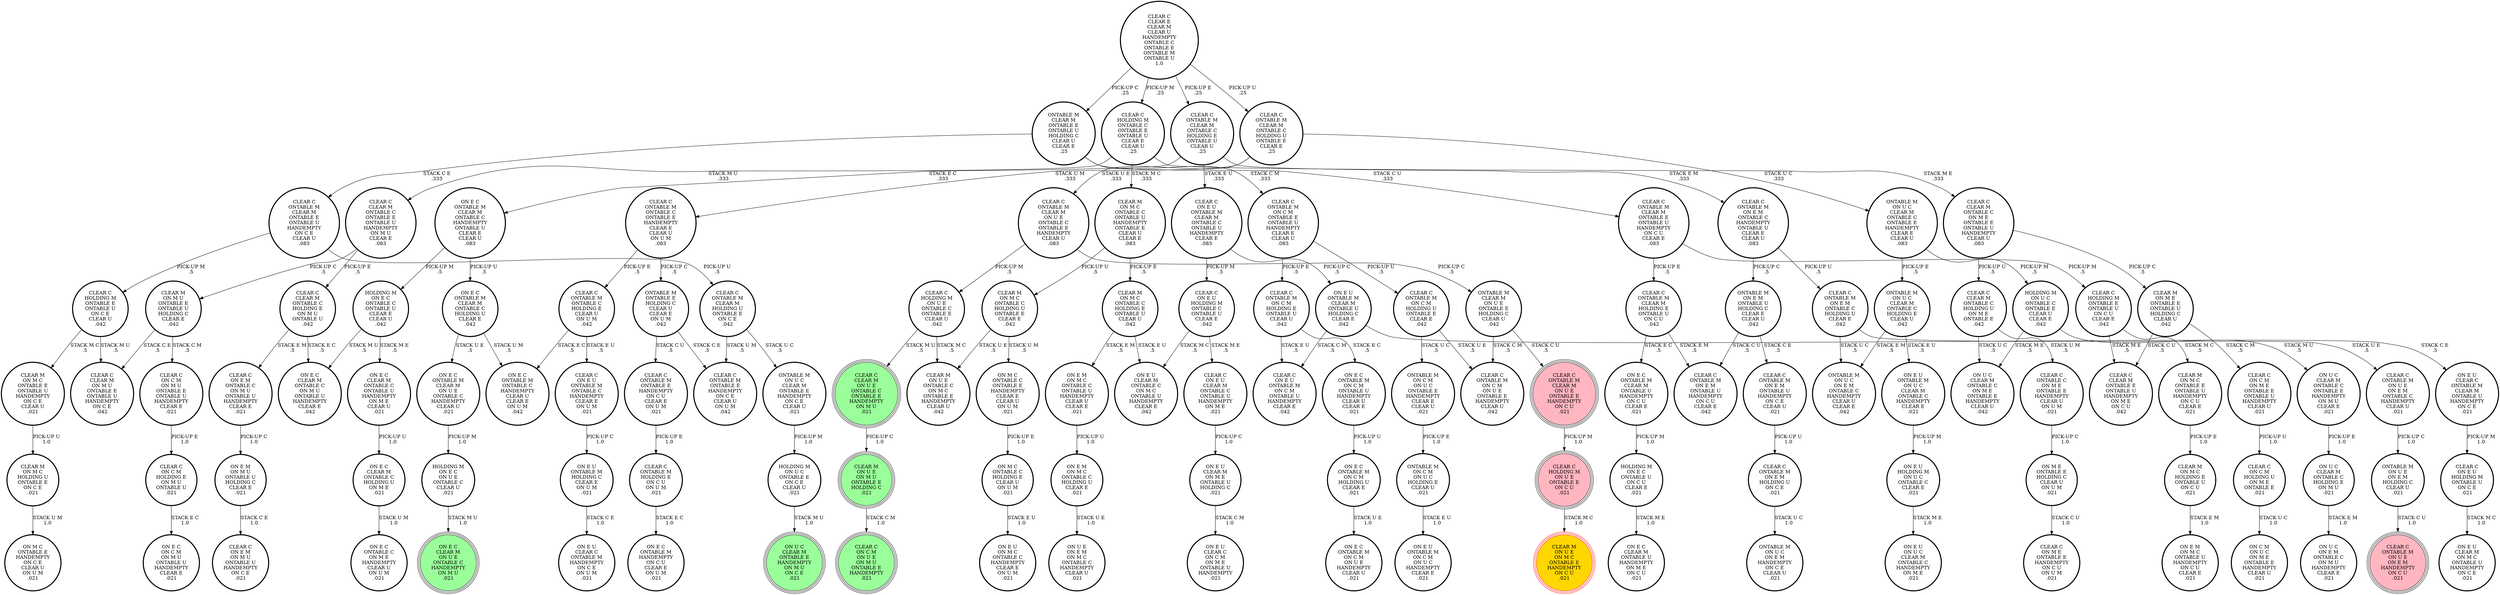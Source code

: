 digraph {
"CLEAR C\nONTABLE M\nCLEAR M\nONTABLE E\nONTABLE U\nHANDEMPTY\nON C E\nCLEAR U\n.083\n" -> "CLEAR C\nHOLDING M\nONTABLE E\nONTABLE U\nON C E\nCLEAR U\n.042\n"[label="PICK-UP M\n.5\n"];
"CLEAR C\nONTABLE M\nCLEAR M\nONTABLE E\nONTABLE U\nHANDEMPTY\nON C E\nCLEAR U\n.083\n" -> "CLEAR C\nONTABLE M\nCLEAR M\nHOLDING U\nONTABLE E\nON C E\n.042\n"[label="PICK-UP U\n.5\n"];
"CLEAR C\nONTABLE M\nON C M\nHOLDING E\nONTABLE U\nCLEAR U\n.042\n" -> "CLEAR C\nON E U\nONTABLE M\nON C M\nONTABLE U\nHANDEMPTY\nCLEAR E\n.042\n"[label="STACK E U\n.5\n"];
"CLEAR C\nONTABLE M\nON C M\nHOLDING E\nONTABLE U\nCLEAR U\n.042\n" -> "ON E C\nONTABLE M\nON C M\nONTABLE U\nHANDEMPTY\nCLEAR U\nCLEAR E\n.021\n"[label="STACK E C\n.5\n"];
"CLEAR C\nONTABLE M\nON E M\nONTABLE C\nHOLDING U\nCLEAR E\n.042\n" -> "ONTABLE M\nON U C\nON E M\nONTABLE C\nHANDEMPTY\nCLEAR U\nCLEAR E\n.042\n"[label="STACK U C\n.5\n"];
"CLEAR C\nONTABLE M\nON E M\nONTABLE C\nHOLDING U\nCLEAR E\n.042\n" -> "CLEAR C\nONTABLE M\nON U E\nON E M\nONTABLE C\nHANDEMPTY\nCLEAR U\n.021\n"[label="STACK U E\n.5\n"];
"CLEAR C\nHOLDING M\nON U E\nONTABLE C\nONTABLE E\nCLEAR U\n.042\n" -> "CLEAR C\nCLEAR M\nON U E\nONTABLE C\nONTABLE E\nHANDEMPTY\nON M U\n.021\n"[label="STACK M U\n.5\n"];
"CLEAR C\nHOLDING M\nON U E\nONTABLE C\nONTABLE E\nCLEAR U\n.042\n" -> "CLEAR M\nON U E\nONTABLE C\nON M C\nONTABLE E\nHANDEMPTY\nCLEAR U\n.042\n"[label="STACK M C\n.5\n"];
"ON M C\nONTABLE C\nONTABLE E\nHANDEMPTY\nCLEAR E\nCLEAR U\nON U M\n.021\n" -> "ON M C\nONTABLE C\nHOLDING E\nCLEAR U\nON U M\n.021\n"[label="PICK-UP E\n1.0\n"];
"CLEAR C\nON C M\nHOLDING E\nON M U\nONTABLE U\n.021\n" -> "ON E C\nON C M\nON M U\nONTABLE U\nHANDEMPTY\nCLEAR E\n.021\n"[label="STACK E C\n1.0\n"];
"CLEAR C\nCLEAR E\nCLEAR M\nCLEAR U\nHANDEMPTY\nONTABLE C\nONTABLE E\nONTABLE M\nONTABLE U\n1.0\n" -> "CLEAR C\nHOLDING M\nONTABLE C\nONTABLE E\nONTABLE U\nCLEAR E\nCLEAR U\n.25\n"[label="PICK-UP M\n.25\n"];
"CLEAR C\nCLEAR E\nCLEAR M\nCLEAR U\nHANDEMPTY\nONTABLE C\nONTABLE E\nONTABLE M\nONTABLE U\n1.0\n" -> "CLEAR C\nONTABLE M\nCLEAR M\nONTABLE C\nHOLDING E\nONTABLE U\nCLEAR U\n.25\n"[label="PICK-UP E\n.25\n"];
"CLEAR C\nCLEAR E\nCLEAR M\nCLEAR U\nHANDEMPTY\nONTABLE C\nONTABLE E\nONTABLE M\nONTABLE U\n1.0\n" -> "CLEAR C\nONTABLE M\nCLEAR M\nONTABLE C\nHOLDING U\nONTABLE E\nCLEAR E\n.25\n"[label="PICK-UP U\n.25\n"];
"CLEAR C\nCLEAR E\nCLEAR M\nCLEAR U\nHANDEMPTY\nONTABLE C\nONTABLE E\nONTABLE M\nONTABLE U\n1.0\n" -> "ONTABLE M\nCLEAR M\nONTABLE E\nONTABLE U\nHOLDING C\nCLEAR U\nCLEAR E\n.25\n"[label="PICK-UP C\n.25\n"];
"CLEAR C\nONTABLE M\nCLEAR M\nHOLDING E\nONTABLE U\nON C U\n.042\n" -> "ON E C\nONTABLE M\nCLEAR M\nONTABLE U\nHANDEMPTY\nON C U\nCLEAR E\n.021\n"[label="STACK E C\n.5\n"];
"CLEAR C\nONTABLE M\nCLEAR M\nHOLDING E\nONTABLE U\nON C U\n.042\n" -> "CLEAR C\nONTABLE M\nON E M\nONTABLE U\nHANDEMPTY\nON C U\nCLEAR E\n.042\n"[label="STACK E M\n.5\n"];
"CLEAR C\nON E M\nONTABLE C\nON M U\nONTABLE U\nHANDEMPTY\nCLEAR E\n.021\n" -> "ON E M\nON M U\nONTABLE U\nHOLDING C\nCLEAR E\n.021\n"[label="PICK-UP C\n1.0\n"];
"ON E U\nCLEAR C\nONTABLE M\nCLEAR M\nONTABLE U\nHANDEMPTY\nON C E\n.021\n" -> "CLEAR C\nON E U\nHOLDING M\nONTABLE U\nON C E\n.021\n"[label="PICK-UP M\n1.0\n"];
"ON U C\nCLEAR M\nONTABLE C\nHOLDING E\nON M U\n.021\n" -> "ON U C\nON E M\nONTABLE C\nON M U\nHANDEMPTY\nCLEAR E\n.021\n"[label="STACK E M\n1.0\n"];
"CLEAR C\nHOLDING M\nONTABLE E\nONTABLE U\nON C U\nCLEAR E\n.042\n" -> "CLEAR M\nON M C\nONTABLE E\nONTABLE U\nHANDEMPTY\nON C U\nCLEAR E\n.021\n"[label="STACK M C\n.5\n"];
"CLEAR C\nHOLDING M\nONTABLE E\nONTABLE U\nON C U\nCLEAR E\n.042\n" -> "CLEAR C\nCLEAR M\nONTABLE E\nONTABLE U\nHANDEMPTY\nON M E\nON C U\n.042\n"[label="STACK M E\n.5\n"];
"ON E C\nONTABLE M\nON C M\nHOLDING U\nCLEAR E\n.021\n" -> "ON E C\nONTABLE M\nON C M\nON U E\nHANDEMPTY\nCLEAR U\n.021\n"[label="STACK U E\n1.0\n"];
"ON E C\nONTABLE M\nON C M\nONTABLE U\nHANDEMPTY\nCLEAR U\nCLEAR E\n.021\n" -> "ON E C\nONTABLE M\nON C M\nHOLDING U\nCLEAR E\n.021\n"[label="PICK-UP U\n1.0\n"];
"ONTABLE M\nON U C\nCLEAR M\nONTABLE C\nHOLDING E\nCLEAR U\n.042\n" -> "ONTABLE M\nON U C\nON E M\nONTABLE C\nHANDEMPTY\nCLEAR U\nCLEAR E\n.042\n"[label="STACK E M\n.5\n"];
"ONTABLE M\nON U C\nCLEAR M\nONTABLE C\nHOLDING E\nCLEAR U\n.042\n" -> "ON E U\nONTABLE M\nON U C\nCLEAR M\nONTABLE C\nHANDEMPTY\nCLEAR E\n.021\n"[label="STACK E U\n.5\n"];
"CLEAR M\nON M E\nONTABLE E\nONTABLE U\nHOLDING C\nCLEAR U\n.042\n" -> "CLEAR C\nCLEAR M\nONTABLE E\nONTABLE U\nHANDEMPTY\nON M E\nON C U\n.042\n"[label="STACK C U\n.5\n"];
"CLEAR M\nON M E\nONTABLE E\nONTABLE U\nHOLDING C\nCLEAR U\n.042\n" -> "CLEAR C\nON C M\nON M E\nONTABLE E\nONTABLE U\nHANDEMPTY\nCLEAR U\n.021\n"[label="STACK C M\n.5\n"];
"CLEAR C\nON C M\nHOLDING U\nON M E\nONTABLE E\n.021\n" -> "ON C M\nON U C\nON M E\nONTABLE E\nHANDEMPTY\nCLEAR U\n.021\n"[label="STACK U C\n1.0\n"];
"HOLDING M\nON E C\nONTABLE C\nONTABLE U\nCLEAR E\nCLEAR U\n.042\n" -> "ON E C\nCLEAR M\nONTABLE C\nON M U\nONTABLE U\nHANDEMPTY\nCLEAR E\n.042\n"[label="STACK M U\n.5\n"];
"HOLDING M\nON E C\nONTABLE C\nONTABLE U\nCLEAR E\nCLEAR U\n.042\n" -> "ON E C\nCLEAR M\nONTABLE C\nONTABLE U\nHANDEMPTY\nON M E\nCLEAR U\n.021\n"[label="STACK M E\n.5\n"];
"CLEAR C\nONTABLE M\nON C M\nHOLDING U\nONTABLE E\nCLEAR E\n.042\n" -> "ONTABLE M\nON C M\nON U C\nONTABLE E\nHANDEMPTY\nCLEAR E\nCLEAR U\n.021\n"[label="STACK U C\n.5\n"];
"CLEAR C\nONTABLE M\nON C M\nHOLDING U\nONTABLE E\nCLEAR E\n.042\n" -> "CLEAR C\nONTABLE M\nON C M\nON U E\nONTABLE E\nHANDEMPTY\nCLEAR U\n.042\n"[label="STACK U E\n.5\n"];
"ON E M\nON M U\nONTABLE U\nHOLDING C\nCLEAR E\n.021\n" -> "CLEAR C\nON E M\nON M U\nONTABLE U\nHANDEMPTY\nON C E\n.021\n"[label="STACK C E\n1.0\n"];
"CLEAR M\nON M C\nONTABLE C\nONTABLE U\nHANDEMPTY\nONTABLE E\nCLEAR U\nCLEAR E\n.083\n" -> "CLEAR M\nON M C\nONTABLE C\nHOLDING E\nONTABLE U\nCLEAR U\n.042\n"[label="PICK-UP E\n.5\n"];
"CLEAR M\nON M C\nONTABLE C\nONTABLE U\nHANDEMPTY\nONTABLE E\nCLEAR U\nCLEAR E\n.083\n" -> "CLEAR M\nON M C\nONTABLE C\nHOLDING U\nONTABLE E\nCLEAR E\n.042\n"[label="PICK-UP U\n.5\n"];
"CLEAR M\nON M C\nONTABLE C\nHOLDING E\nONTABLE U\nCLEAR U\n.042\n" -> "ON E M\nON M C\nONTABLE C\nONTABLE U\nHANDEMPTY\nCLEAR U\nCLEAR E\n.021\n"[label="STACK E M\n.5\n"];
"CLEAR M\nON M C\nONTABLE C\nHOLDING E\nONTABLE U\nCLEAR U\n.042\n" -> "ON E U\nCLEAR M\nONTABLE C\nON M C\nONTABLE U\nHANDEMPTY\nCLEAR E\n.042\n"[label="STACK E U\n.5\n"];
"ONTABLE M\nON U E\nON E M\nHOLDING C\nCLEAR U\n.021\n" -> "CLEAR C\nONTABLE M\nON U E\nON E M\nHANDEMPTY\nON C U\n.021\n"[label="STACK C U\n1.0\n"];
"ON E C\nCLEAR M\nONTABLE C\nHOLDING U\nON M E\n.021\n" -> "ON E C\nONTABLE C\nON M E\nHANDEMPTY\nCLEAR U\nON U M\n.021\n"[label="STACK U M\n1.0\n"];
"ON E C\nCLEAR M\nONTABLE C\nONTABLE U\nHANDEMPTY\nON M E\nCLEAR U\n.021\n" -> "ON E C\nCLEAR M\nONTABLE C\nHOLDING U\nON M E\n.021\n"[label="PICK-UP U\n1.0\n"];
"ON E U\nHOLDING M\nON U C\nONTABLE C\nCLEAR E\n.021\n" -> "ON E U\nON U C\nCLEAR M\nONTABLE C\nHANDEMPTY\nON M E\n.021\n"[label="STACK M E\n1.0\n"];
"CLEAR C\nHOLDING M\nONTABLE E\nONTABLE U\nON C E\nCLEAR U\n.042\n" -> "CLEAR M\nON M C\nONTABLE E\nONTABLE U\nHANDEMPTY\nON C E\nCLEAR U\n.021\n"[label="STACK M C\n.5\n"];
"CLEAR C\nHOLDING M\nONTABLE E\nONTABLE U\nON C E\nCLEAR U\n.042\n" -> "CLEAR C\nCLEAR M\nON M U\nONTABLE E\nONTABLE U\nHANDEMPTY\nON C E\n.042\n"[label="STACK M U\n.5\n"];
"HOLDING M\nON U C\nONTABLE E\nON C E\nCLEAR U\n.021\n" -> "ON U C\nCLEAR M\nONTABLE E\nHANDEMPTY\nON M U\nON C E\n.021\n"[label="STACK M U\n1.0\n"];
"CLEAR M\nON M C\nHOLDING E\nONTABLE U\nON C U\n.021\n" -> "ON E M\nON M C\nONTABLE U\nHANDEMPTY\nON C U\nCLEAR E\n.021\n"[label="STACK E M\n1.0\n"];
"CLEAR C\nONTABLE M\nON C M\nONTABLE E\nONTABLE U\nHANDEMPTY\nCLEAR E\nCLEAR U\n.083\n" -> "CLEAR C\nONTABLE M\nON C M\nHOLDING E\nONTABLE U\nCLEAR U\n.042\n"[label="PICK-UP E\n.5\n"];
"CLEAR C\nONTABLE M\nON C M\nONTABLE E\nONTABLE U\nHANDEMPTY\nCLEAR E\nCLEAR U\n.083\n" -> "CLEAR C\nONTABLE M\nON C M\nHOLDING U\nONTABLE E\nCLEAR E\n.042\n"[label="PICK-UP U\n.5\n"];
"ONTABLE M\nCLEAR M\nON U E\nONTABLE E\nHOLDING C\nCLEAR U\n.042\n" -> "CLEAR C\nONTABLE M\nON C M\nON U E\nONTABLE E\nHANDEMPTY\nCLEAR U\n.042\n"[label="STACK C M\n.5\n"];
"ONTABLE M\nCLEAR M\nON U E\nONTABLE E\nHOLDING C\nCLEAR U\n.042\n" -> "CLEAR C\nONTABLE M\nCLEAR M\nON U E\nONTABLE E\nHANDEMPTY\nON C U\n.021\n"[label="STACK C U\n.5\n"];
"CLEAR C\nONTABLE M\nCLEAR M\nON U E\nONTABLE C\nONTABLE E\nHANDEMPTY\nCLEAR U\n.083\n" -> "ONTABLE M\nCLEAR M\nON U E\nONTABLE E\nHOLDING C\nCLEAR U\n.042\n"[label="PICK-UP C\n.5\n"];
"CLEAR C\nONTABLE M\nCLEAR M\nON U E\nONTABLE C\nONTABLE E\nHANDEMPTY\nCLEAR U\n.083\n" -> "CLEAR C\nHOLDING M\nON U E\nONTABLE C\nONTABLE E\nCLEAR U\n.042\n"[label="PICK-UP M\n.5\n"];
"CLEAR C\nON E U\nHOLDING M\nONTABLE C\nONTABLE U\nCLEAR E\n.042\n" -> "ON E U\nCLEAR M\nONTABLE C\nON M C\nONTABLE U\nHANDEMPTY\nCLEAR E\n.042\n"[label="STACK M C\n.5\n"];
"CLEAR C\nON E U\nHOLDING M\nONTABLE C\nONTABLE U\nCLEAR E\n.042\n" -> "CLEAR C\nON E U\nCLEAR M\nONTABLE C\nONTABLE U\nHANDEMPTY\nON M E\n.021\n"[label="STACK M E\n.5\n"];
"CLEAR C\nONTABLE M\nON U E\nON E M\nONTABLE C\nHANDEMPTY\nCLEAR U\n.021\n" -> "ONTABLE M\nON U E\nON E M\nHOLDING C\nCLEAR U\n.021\n"[label="PICK-UP C\n1.0\n"];
"CLEAR C\nCLEAR M\nON U E\nONTABLE C\nONTABLE E\nHANDEMPTY\nON M U\n.021\n" -> "CLEAR M\nON U E\nON M U\nONTABLE E\nHOLDING C\n.021\n"[label="PICK-UP C\n1.0\n"];
"CLEAR M\nON M C\nONTABLE C\nHOLDING U\nONTABLE E\nCLEAR E\n.042\n" -> "ON M C\nONTABLE C\nONTABLE E\nHANDEMPTY\nCLEAR E\nCLEAR U\nON U M\n.021\n"[label="STACK U M\n.5\n"];
"CLEAR M\nON M C\nONTABLE C\nHOLDING U\nONTABLE E\nCLEAR E\n.042\n" -> "CLEAR M\nON U E\nONTABLE C\nON M C\nONTABLE E\nHANDEMPTY\nCLEAR U\n.042\n"[label="STACK U E\n.5\n"];
"CLEAR C\nONTABLE M\nONTABLE E\nHANDEMPTY\nON C U\nCLEAR E\nON U M\n.021\n" -> "CLEAR C\nONTABLE M\nHOLDING E\nON C U\nON U M\n.021\n"[label="PICK-UP E\n1.0\n"];
"CLEAR C\nCLEAR M\nONTABLE C\nHOLDING E\nON M U\nONTABLE U\n.042\n" -> "ON E C\nCLEAR M\nONTABLE C\nON M U\nONTABLE U\nHANDEMPTY\nCLEAR E\n.042\n"[label="STACK E C\n.5\n"];
"CLEAR C\nCLEAR M\nONTABLE C\nHOLDING E\nON M U\nONTABLE U\n.042\n" -> "CLEAR C\nON E M\nONTABLE C\nON M U\nONTABLE U\nHANDEMPTY\nCLEAR E\n.021\n"[label="STACK E M\n.5\n"];
"CLEAR C\nHOLDING M\nONTABLE C\nONTABLE E\nONTABLE U\nCLEAR E\nCLEAR U\n.25\n" -> "CLEAR M\nON M C\nONTABLE C\nONTABLE U\nHANDEMPTY\nONTABLE E\nCLEAR U\nCLEAR E\n.083\n"[label="STACK M C\n.333\n"];
"CLEAR C\nHOLDING M\nONTABLE C\nONTABLE E\nONTABLE U\nCLEAR E\nCLEAR U\n.25\n" -> "CLEAR C\nCLEAR M\nONTABLE C\nON M E\nONTABLE E\nONTABLE U\nHANDEMPTY\nCLEAR U\n.083\n"[label="STACK M E\n.333\n"];
"CLEAR C\nHOLDING M\nONTABLE C\nONTABLE E\nONTABLE U\nCLEAR E\nCLEAR U\n.25\n" -> "CLEAR C\nCLEAR M\nONTABLE C\nONTABLE E\nONTABLE U\nHANDEMPTY\nON M U\nCLEAR E\n.083\n"[label="STACK M U\n.333\n"];
"CLEAR C\nON C M\nON M U\nONTABLE E\nONTABLE U\nHANDEMPTY\nCLEAR E\n.021\n" -> "CLEAR C\nON C M\nHOLDING E\nON M U\nONTABLE U\n.021\n"[label="PICK-UP E\n1.0\n"];
"CLEAR C\nCLEAR M\nONTABLE C\nHOLDING U\nON M E\nONTABLE E\n.042\n" -> "CLEAR C\nONTABLE C\nON M E\nONTABLE E\nHANDEMPTY\nCLEAR U\nON U M\n.021\n"[label="STACK U M\n.5\n"];
"CLEAR C\nCLEAR M\nONTABLE C\nHOLDING U\nON M E\nONTABLE E\n.042\n" -> "ON U C\nCLEAR M\nONTABLE C\nON M E\nONTABLE E\nHANDEMPTY\nCLEAR U\n.042\n"[label="STACK U C\n.5\n"];
"ONTABLE M\nCLEAR M\nONTABLE E\nONTABLE U\nHOLDING C\nCLEAR U\nCLEAR E\n.25\n" -> "CLEAR C\nONTABLE M\nON C M\nONTABLE E\nONTABLE U\nHANDEMPTY\nCLEAR E\nCLEAR U\n.083\n"[label="STACK C M\n.333\n"];
"ONTABLE M\nCLEAR M\nONTABLE E\nONTABLE U\nHOLDING C\nCLEAR U\nCLEAR E\n.25\n" -> "CLEAR C\nONTABLE M\nCLEAR M\nONTABLE E\nONTABLE U\nHANDEMPTY\nON C E\nCLEAR U\n.083\n"[label="STACK C E\n.333\n"];
"ONTABLE M\nCLEAR M\nONTABLE E\nONTABLE U\nHOLDING C\nCLEAR U\nCLEAR E\n.25\n" -> "CLEAR C\nONTABLE M\nCLEAR M\nONTABLE E\nONTABLE U\nHANDEMPTY\nON C U\nCLEAR E\n.083\n"[label="STACK C U\n.333\n"];
"HOLDING M\nON U C\nONTABLE C\nONTABLE E\nCLEAR U\nCLEAR E\n.042\n" -> "ON U C\nCLEAR M\nONTABLE C\nON M E\nONTABLE E\nHANDEMPTY\nCLEAR U\n.042\n"[label="STACK M E\n.5\n"];
"HOLDING M\nON U C\nONTABLE C\nONTABLE E\nCLEAR U\nCLEAR E\n.042\n" -> "ON U C\nCLEAR M\nONTABLE C\nONTABLE E\nHANDEMPTY\nON M U\nCLEAR E\n.021\n"[label="STACK M U\n.5\n"];
"CLEAR C\nONTABLE M\nONTABLE C\nONTABLE E\nHANDEMPTY\nCLEAR E\nCLEAR U\nON U M\n.083\n" -> "ONTABLE M\nONTABLE E\nHOLDING C\nCLEAR U\nCLEAR E\nON U M\n.042\n"[label="PICK-UP C\n.5\n"];
"CLEAR C\nONTABLE M\nONTABLE C\nONTABLE E\nHANDEMPTY\nCLEAR E\nCLEAR U\nON U M\n.083\n" -> "CLEAR C\nONTABLE M\nONTABLE C\nHOLDING E\nCLEAR U\nON U M\n.042\n"[label="PICK-UP E\n.5\n"];
"ONTABLE M\nONTABLE E\nHOLDING C\nCLEAR U\nCLEAR E\nON U M\n.042\n" -> "CLEAR C\nONTABLE M\nONTABLE E\nHANDEMPTY\nON C E\nCLEAR U\nON U M\n.042\n"[label="STACK C E\n.5\n"];
"ONTABLE M\nONTABLE E\nHOLDING C\nCLEAR U\nCLEAR E\nON U M\n.042\n" -> "CLEAR C\nONTABLE M\nONTABLE E\nHANDEMPTY\nON C U\nCLEAR E\nON U M\n.021\n"[label="STACK C U\n.5\n"];
"CLEAR M\nON M C\nHOLDING U\nONTABLE E\nON C E\n.021\n" -> "ON M C\nONTABLE E\nHANDEMPTY\nON C E\nCLEAR U\nON U M\n.021\n"[label="STACK U M\n1.0\n"];
"CLEAR C\nON C M\nON M E\nONTABLE E\nONTABLE U\nHANDEMPTY\nCLEAR U\n.021\n" -> "CLEAR C\nON C M\nHOLDING U\nON M E\nONTABLE E\n.021\n"[label="PICK-UP U\n1.0\n"];
"ON E C\nONTABLE M\nCLEAR M\nON U E\nONTABLE C\nHANDEMPTY\nCLEAR U\n.021\n" -> "HOLDING M\nON E C\nON U E\nONTABLE C\nCLEAR U\n.021\n"[label="PICK-UP M\n1.0\n"];
"ONTABLE M\nON U C\nCLEAR M\nONTABLE C\nONTABLE E\nHANDEMPTY\nCLEAR E\nCLEAR U\n.083\n" -> "ONTABLE M\nON U C\nCLEAR M\nONTABLE C\nHOLDING E\nCLEAR U\n.042\n"[label="PICK-UP E\n.5\n"];
"ONTABLE M\nON U C\nCLEAR M\nONTABLE C\nONTABLE E\nHANDEMPTY\nCLEAR E\nCLEAR U\n.083\n" -> "HOLDING M\nON U C\nONTABLE C\nONTABLE E\nCLEAR U\nCLEAR E\n.042\n"[label="PICK-UP M\n.5\n"];
"CLEAR C\nONTABLE M\nON E M\nONTABLE C\nHANDEMPTY\nONTABLE U\nCLEAR E\nCLEAR U\n.083\n" -> "ONTABLE M\nON E M\nONTABLE U\nHOLDING C\nCLEAR E\nCLEAR U\n.042\n"[label="PICK-UP C\n.5\n"];
"CLEAR C\nONTABLE M\nON E M\nONTABLE C\nHANDEMPTY\nONTABLE U\nCLEAR E\nCLEAR U\n.083\n" -> "CLEAR C\nONTABLE M\nON E M\nONTABLE C\nHOLDING U\nCLEAR E\n.042\n"[label="PICK-UP U\n.5\n"];
"CLEAR M\nON M C\nONTABLE E\nONTABLE U\nHANDEMPTY\nON C E\nCLEAR U\n.021\n" -> "CLEAR M\nON M C\nHOLDING U\nONTABLE E\nON C E\n.021\n"[label="PICK-UP U\n1.0\n"];
"ON E U\nONTABLE M\nON U C\nCLEAR M\nONTABLE C\nHANDEMPTY\nCLEAR E\n.021\n" -> "ON E U\nHOLDING M\nON U C\nONTABLE C\nCLEAR E\n.021\n"[label="PICK-UP M\n1.0\n"];
"CLEAR C\nCLEAR M\nONTABLE C\nONTABLE E\nONTABLE U\nHANDEMPTY\nON M U\nCLEAR E\n.083\n" -> "CLEAR C\nCLEAR M\nONTABLE C\nHOLDING E\nON M U\nONTABLE U\n.042\n"[label="PICK-UP E\n.5\n"];
"CLEAR C\nCLEAR M\nONTABLE C\nONTABLE E\nONTABLE U\nHANDEMPTY\nON M U\nCLEAR E\n.083\n" -> "CLEAR M\nON M U\nONTABLE E\nONTABLE U\nHOLDING C\nCLEAR E\n.042\n"[label="PICK-UP C\n.5\n"];
"ON E C\nONTABLE M\nCLEAR M\nONTABLE C\nHANDEMPTY\nONTABLE U\nCLEAR E\nCLEAR U\n.083\n" -> "ON E C\nONTABLE M\nCLEAR M\nONTABLE C\nHOLDING U\nCLEAR E\n.042\n"[label="PICK-UP U\n.5\n"];
"ON E C\nONTABLE M\nCLEAR M\nONTABLE C\nHANDEMPTY\nONTABLE U\nCLEAR E\nCLEAR U\n.083\n" -> "HOLDING M\nON E C\nONTABLE C\nONTABLE U\nCLEAR E\nCLEAR U\n.042\n"[label="PICK-UP M\n.5\n"];
"CLEAR C\nONTABLE M\nCLEAR M\nON U E\nONTABLE E\nHANDEMPTY\nON C U\n.021\n" -> "CLEAR C\nHOLDING M\nON U E\nONTABLE E\nON C U\n.021\n"[label="PICK-UP M\n1.0\n"];
"CLEAR C\nON E U\nHOLDING M\nONTABLE U\nON C E\n.021\n" -> "ON E U\nCLEAR M\nON M C\nONTABLE U\nHANDEMPTY\nON C E\n.021\n"[label="STACK M C\n1.0\n"];
"CLEAR C\nCLEAR M\nONTABLE C\nON M E\nONTABLE E\nONTABLE U\nHANDEMPTY\nCLEAR U\n.083\n" -> "CLEAR C\nCLEAR M\nONTABLE C\nHOLDING U\nON M E\nONTABLE E\n.042\n"[label="PICK-UP U\n.5\n"];
"CLEAR C\nCLEAR M\nONTABLE C\nON M E\nONTABLE E\nONTABLE U\nHANDEMPTY\nCLEAR U\n.083\n" -> "CLEAR M\nON M E\nONTABLE E\nONTABLE U\nHOLDING C\nCLEAR U\n.042\n"[label="PICK-UP C\n.5\n"];
"ON M C\nONTABLE C\nHOLDING E\nCLEAR U\nON U M\n.021\n" -> "ON E U\nON M C\nONTABLE C\nHANDEMPTY\nCLEAR E\nON U M\n.021\n"[label="STACK E U\n1.0\n"];
"CLEAR C\nHOLDING M\nON U E\nONTABLE E\nON C U\n.021\n" -> "CLEAR M\nON U E\nON M C\nONTABLE E\nHANDEMPTY\nON C U\n.021\n"[label="STACK M C\n1.0\n"];
"CLEAR C\nON E U\nONTABLE M\nCLEAR M\nONTABLE C\nONTABLE U\nHANDEMPTY\nCLEAR E\n.083\n" -> "ON E U\nONTABLE M\nCLEAR M\nONTABLE U\nHOLDING C\nCLEAR E\n.042\n"[label="PICK-UP C\n.5\n"];
"CLEAR C\nON E U\nONTABLE M\nCLEAR M\nONTABLE C\nONTABLE U\nHANDEMPTY\nCLEAR E\n.083\n" -> "CLEAR C\nON E U\nHOLDING M\nONTABLE C\nONTABLE U\nCLEAR E\n.042\n"[label="PICK-UP M\n.5\n"];
"ON E M\nON M C\nONTABLE C\nONTABLE U\nHANDEMPTY\nCLEAR U\nCLEAR E\n.021\n" -> "ON E M\nON M C\nONTABLE C\nHOLDING U\nCLEAR E\n.021\n"[label="PICK-UP U\n1.0\n"];
"CLEAR C\nONTABLE M\nON E M\nHOLDING U\nON C E\n.021\n" -> "ONTABLE M\nON U C\nON E M\nHANDEMPTY\nON C E\nCLEAR U\n.021\n"[label="STACK U C\n1.0\n"];
"CLEAR M\nON M C\nONTABLE E\nONTABLE U\nHANDEMPTY\nON C U\nCLEAR E\n.021\n" -> "CLEAR M\nON M C\nHOLDING E\nONTABLE U\nON C U\n.021\n"[label="PICK-UP E\n1.0\n"];
"ONTABLE M\nON E M\nONTABLE U\nHOLDING C\nCLEAR E\nCLEAR U\n.042\n" -> "CLEAR C\nONTABLE M\nON E M\nONTABLE U\nHANDEMPTY\nON C E\nCLEAR U\n.021\n"[label="STACK C E\n.5\n"];
"ONTABLE M\nON E M\nONTABLE U\nHOLDING C\nCLEAR E\nCLEAR U\n.042\n" -> "CLEAR C\nONTABLE M\nON E M\nONTABLE U\nHANDEMPTY\nON C U\nCLEAR E\n.042\n"[label="STACK C U\n.5\n"];
"CLEAR M\nON U E\nON M U\nONTABLE E\nHOLDING C\n.021\n" -> "CLEAR C\nON C M\nON U E\nON M U\nONTABLE E\nHANDEMPTY\n.021\n"[label="STACK C M\n1.0\n"];
"ON M E\nONTABLE E\nHOLDING C\nCLEAR U\nON U M\n.021\n" -> "CLEAR C\nON M E\nONTABLE E\nHANDEMPTY\nON C U\nON U M\n.021\n"[label="STACK C U\n1.0\n"];
"CLEAR C\nONTABLE C\nON M E\nONTABLE E\nHANDEMPTY\nCLEAR U\nON U M\n.021\n" -> "ON M E\nONTABLE E\nHOLDING C\nCLEAR U\nON U M\n.021\n"[label="PICK-UP C\n1.0\n"];
"CLEAR C\nONTABLE M\nHOLDING E\nON C U\nON U M\n.021\n" -> "ON E C\nONTABLE M\nHANDEMPTY\nON C U\nCLEAR E\nON U M\n.021\n"[label="STACK E C\n1.0\n"];
"CLEAR C\nONTABLE M\nCLEAR M\nONTABLE C\nHOLDING E\nONTABLE U\nCLEAR U\n.25\n" -> "CLEAR C\nON E U\nONTABLE M\nCLEAR M\nONTABLE C\nONTABLE U\nHANDEMPTY\nCLEAR E\n.083\n"[label="STACK E U\n.333\n"];
"CLEAR C\nONTABLE M\nCLEAR M\nONTABLE C\nHOLDING E\nONTABLE U\nCLEAR U\n.25\n" -> "ON E C\nONTABLE M\nCLEAR M\nONTABLE C\nHANDEMPTY\nONTABLE U\nCLEAR E\nCLEAR U\n.083\n"[label="STACK E C\n.333\n"];
"CLEAR C\nONTABLE M\nCLEAR M\nONTABLE C\nHOLDING E\nONTABLE U\nCLEAR U\n.25\n" -> "CLEAR C\nONTABLE M\nON E M\nONTABLE C\nHANDEMPTY\nONTABLE U\nCLEAR E\nCLEAR U\n.083\n"[label="STACK E M\n.333\n"];
"ON E U\nCLEAR M\nON M E\nONTABLE U\nHOLDING C\n.021\n" -> "ON E U\nCLEAR C\nON C M\nON M E\nONTABLE U\nHANDEMPTY\n.021\n"[label="STACK C M\n1.0\n"];
"CLEAR C\nON E U\nCLEAR M\nONTABLE C\nONTABLE U\nHANDEMPTY\nON M E\n.021\n" -> "ON E U\nCLEAR M\nON M E\nONTABLE U\nHOLDING C\n.021\n"[label="PICK-UP C\n1.0\n"];
"ON E U\nONTABLE M\nHOLDING C\nCLEAR E\nON U M\n.021\n" -> "ON E U\nCLEAR C\nONTABLE M\nHANDEMPTY\nON C E\nON U M\n.021\n"[label="STACK C E\n1.0\n"];
"ON E C\nONTABLE M\nCLEAR M\nONTABLE C\nHOLDING U\nCLEAR E\n.042\n" -> "ON E C\nONTABLE M\nONTABLE C\nHANDEMPTY\nCLEAR U\nCLEAR E\nON U M\n.042\n"[label="STACK U M\n.5\n"];
"ON E C\nONTABLE M\nCLEAR M\nONTABLE C\nHOLDING U\nCLEAR E\n.042\n" -> "ON E C\nONTABLE M\nCLEAR M\nON U E\nONTABLE C\nHANDEMPTY\nCLEAR U\n.021\n"[label="STACK U E\n.5\n"];
"HOLDING M\nON E C\nON U E\nONTABLE C\nCLEAR U\n.021\n" -> "ON E C\nCLEAR M\nON U E\nONTABLE C\nHANDEMPTY\nON M U\n.021\n"[label="STACK M U\n1.0\n"];
"ON U C\nCLEAR M\nONTABLE C\nONTABLE E\nHANDEMPTY\nON M U\nCLEAR E\n.021\n" -> "ON U C\nCLEAR M\nONTABLE C\nHOLDING E\nON M U\n.021\n"[label="PICK-UP E\n1.0\n"];
"CLEAR C\nONTABLE M\nCLEAR M\nONTABLE E\nONTABLE U\nHANDEMPTY\nON C U\nCLEAR E\n.083\n" -> "CLEAR C\nHOLDING M\nONTABLE E\nONTABLE U\nON C U\nCLEAR E\n.042\n"[label="PICK-UP M\n.5\n"];
"CLEAR C\nONTABLE M\nCLEAR M\nONTABLE E\nONTABLE U\nHANDEMPTY\nON C U\nCLEAR E\n.083\n" -> "CLEAR C\nONTABLE M\nCLEAR M\nHOLDING E\nONTABLE U\nON C U\n.042\n"[label="PICK-UP E\n.5\n"];
"ONTABLE M\nON U C\nCLEAR M\nONTABLE E\nHANDEMPTY\nON C E\nCLEAR U\n.021\n" -> "HOLDING M\nON U C\nONTABLE E\nON C E\nCLEAR U\n.021\n"[label="PICK-UP M\n1.0\n"];
"CLEAR C\nONTABLE M\nONTABLE C\nHOLDING E\nCLEAR U\nON U M\n.042\n" -> "CLEAR C\nON E U\nONTABLE M\nONTABLE C\nHANDEMPTY\nCLEAR E\nON U M\n.021\n"[label="STACK E U\n.5\n"];
"CLEAR C\nONTABLE M\nONTABLE C\nHOLDING E\nCLEAR U\nON U M\n.042\n" -> "ON E C\nONTABLE M\nONTABLE C\nHANDEMPTY\nCLEAR U\nCLEAR E\nON U M\n.042\n"[label="STACK E C\n.5\n"];
"ONTABLE M\nON C M\nON U C\nHOLDING E\nCLEAR U\n.021\n" -> "ON E U\nONTABLE M\nON C M\nON U C\nHANDEMPTY\nCLEAR E\n.021\n"[label="STACK E U\n1.0\n"];
"HOLDING M\nON E C\nONTABLE U\nON C U\nCLEAR E\n.021\n" -> "ON E C\nCLEAR M\nONTABLE U\nHANDEMPTY\nON M E\nON C U\n.021\n"[label="STACK M E\n1.0\n"];
"CLEAR C\nONTABLE M\nCLEAR M\nONTABLE C\nHOLDING U\nONTABLE E\nCLEAR E\n.25\n" -> "CLEAR C\nONTABLE M\nCLEAR M\nON U E\nONTABLE C\nONTABLE E\nHANDEMPTY\nCLEAR U\n.083\n"[label="STACK U E\n.333\n"];
"CLEAR C\nONTABLE M\nCLEAR M\nONTABLE C\nHOLDING U\nONTABLE E\nCLEAR E\n.25\n" -> "CLEAR C\nONTABLE M\nONTABLE C\nONTABLE E\nHANDEMPTY\nCLEAR E\nCLEAR U\nON U M\n.083\n"[label="STACK U M\n.333\n"];
"CLEAR C\nONTABLE M\nCLEAR M\nONTABLE C\nHOLDING U\nONTABLE E\nCLEAR E\n.25\n" -> "ONTABLE M\nON U C\nCLEAR M\nONTABLE C\nONTABLE E\nHANDEMPTY\nCLEAR E\nCLEAR U\n.083\n"[label="STACK U C\n.333\n"];
"CLEAR C\nONTABLE M\nCLEAR M\nHOLDING U\nONTABLE E\nON C E\n.042\n" -> "ONTABLE M\nON U C\nCLEAR M\nONTABLE E\nHANDEMPTY\nON C E\nCLEAR U\n.021\n"[label="STACK U C\n.5\n"];
"CLEAR C\nONTABLE M\nCLEAR M\nHOLDING U\nONTABLE E\nON C E\n.042\n" -> "CLEAR C\nONTABLE M\nONTABLE E\nHANDEMPTY\nON C E\nCLEAR U\nON U M\n.042\n"[label="STACK U M\n.5\n"];
"ONTABLE M\nON C M\nON U C\nONTABLE E\nHANDEMPTY\nCLEAR E\nCLEAR U\n.021\n" -> "ONTABLE M\nON C M\nON U C\nHOLDING E\nCLEAR U\n.021\n"[label="PICK-UP E\n1.0\n"];
"ON E C\nONTABLE M\nCLEAR M\nONTABLE U\nHANDEMPTY\nON C U\nCLEAR E\n.021\n" -> "HOLDING M\nON E C\nONTABLE U\nON C U\nCLEAR E\n.021\n"[label="PICK-UP M\n1.0\n"];
"ON E U\nONTABLE M\nCLEAR M\nONTABLE U\nHOLDING C\nCLEAR E\n.042\n" -> "CLEAR C\nON E U\nONTABLE M\nON C M\nONTABLE U\nHANDEMPTY\nCLEAR E\n.042\n"[label="STACK C M\n.5\n"];
"ON E U\nONTABLE M\nCLEAR M\nONTABLE U\nHOLDING C\nCLEAR E\n.042\n" -> "ON E U\nCLEAR C\nONTABLE M\nCLEAR M\nONTABLE U\nHANDEMPTY\nON C E\n.021\n"[label="STACK C E\n.5\n"];
"CLEAR C\nONTABLE M\nON E M\nONTABLE U\nHANDEMPTY\nON C E\nCLEAR U\n.021\n" -> "CLEAR C\nONTABLE M\nON E M\nHOLDING U\nON C E\n.021\n"[label="PICK-UP U\n1.0\n"];
"CLEAR M\nON M U\nONTABLE E\nONTABLE U\nHOLDING C\nCLEAR E\n.042\n" -> "CLEAR C\nCLEAR M\nON M U\nONTABLE E\nONTABLE U\nHANDEMPTY\nON C E\n.042\n"[label="STACK C E\n.5\n"];
"CLEAR M\nON M U\nONTABLE E\nONTABLE U\nHOLDING C\nCLEAR E\n.042\n" -> "CLEAR C\nON C M\nON M U\nONTABLE E\nONTABLE U\nHANDEMPTY\nCLEAR E\n.021\n"[label="STACK C M\n.5\n"];
"CLEAR C\nON E U\nONTABLE M\nONTABLE C\nHANDEMPTY\nCLEAR E\nON U M\n.021\n" -> "ON E U\nONTABLE M\nHOLDING C\nCLEAR E\nON U M\n.021\n"[label="PICK-UP C\n1.0\n"];
"ON E M\nON M C\nONTABLE C\nHOLDING U\nCLEAR E\n.021\n" -> "ON U E\nON E M\nON M C\nONTABLE C\nHANDEMPTY\nCLEAR U\n.021\n"[label="STACK U E\n1.0\n"];
"CLEAR C\nON E M\nON M U\nONTABLE U\nHANDEMPTY\nON C E\n.021\n" [shape=circle, penwidth=3];
"CLEAR C\nONTABLE M\nONTABLE E\nHANDEMPTY\nON C E\nCLEAR U\nON U M\n.042\n" [shape=circle, penwidth=3];
"CLEAR C\nON E U\nONTABLE M\nON C M\nONTABLE U\nHANDEMPTY\nCLEAR E\n.042\n" [shape=circle, penwidth=3];
"CLEAR C\nONTABLE M\nON C M\nON U E\nONTABLE E\nHANDEMPTY\nCLEAR U\n.042\n" [shape=circle, penwidth=3];
"ON E C\nCLEAR M\nONTABLE U\nHANDEMPTY\nON M E\nON C U\n.021\n" [shape=circle, penwidth=3];
"ON E U\nCLEAR C\nONTABLE M\nHANDEMPTY\nON C E\nON U M\n.021\n" [shape=circle, penwidth=3];
"CLEAR C\nONTABLE M\nON E M\nONTABLE U\nHANDEMPTY\nON C U\nCLEAR E\n.042\n" [shape=circle, penwidth=3];
"ON E U\nCLEAR M\nONTABLE C\nON M C\nONTABLE U\nHANDEMPTY\nCLEAR E\n.042\n" [shape=circle, penwidth=3];
"ON E M\nON M C\nONTABLE U\nHANDEMPTY\nON C U\nCLEAR E\n.021\n" [shape=circle, penwidth=3];
"CLEAR M\nON U E\nON M C\nONTABLE E\nHANDEMPTY\nON C U\n.021\n" [shape=circle, style=filled color=red, fillcolor=gold, peripheries=3];
"ON E C\nONTABLE M\nONTABLE C\nHANDEMPTY\nCLEAR U\nCLEAR E\nON U M\n.042\n" [shape=circle, penwidth=3];
"ON E C\nONTABLE M\nHANDEMPTY\nON C U\nCLEAR E\nON U M\n.021\n" [shape=circle, penwidth=3];
"ON U C\nCLEAR M\nONTABLE E\nHANDEMPTY\nON M U\nON C E\n.021\n" [shape=circle, style=filled, fillcolor=palegreen1, peripheries=3];
"ON E U\nCLEAR C\nON C M\nON M E\nONTABLE U\nHANDEMPTY\n.021\n" [shape=circle, penwidth=3];
"ON U C\nCLEAR M\nONTABLE C\nON M E\nONTABLE E\nHANDEMPTY\nCLEAR U\n.042\n" [shape=circle, penwidth=3];
"ON E C\nON C M\nON M U\nONTABLE U\nHANDEMPTY\nCLEAR E\n.021\n" [shape=circle, penwidth=3];
"ON E U\nON U C\nCLEAR M\nONTABLE C\nHANDEMPTY\nON M E\n.021\n" [shape=circle, penwidth=3];
"ON E U\nONTABLE M\nON C M\nON U C\nHANDEMPTY\nCLEAR E\n.021\n" [shape=circle, penwidth=3];
"ON C M\nON U C\nON M E\nONTABLE E\nHANDEMPTY\nCLEAR U\n.021\n" [shape=circle, penwidth=3];
"ON E U\nON M C\nONTABLE C\nHANDEMPTY\nCLEAR E\nON U M\n.021\n" [shape=circle, penwidth=3];
"ON E C\nCLEAR M\nON U E\nONTABLE C\nHANDEMPTY\nON M U\n.021\n" [shape=circle, style=filled, fillcolor=palegreen1, peripheries=3];
"CLEAR C\nON C M\nON U E\nON M U\nONTABLE E\nHANDEMPTY\n.021\n" [shape=circle, style=filled, fillcolor=palegreen1, peripheries=3];
"CLEAR C\nCLEAR M\nON M U\nONTABLE E\nONTABLE U\nHANDEMPTY\nON C E\n.042\n" [shape=circle, penwidth=3];
"ONTABLE M\nON U C\nON E M\nONTABLE C\nHANDEMPTY\nCLEAR U\nCLEAR E\n.042\n" [shape=circle, penwidth=3];
"ON U E\nON E M\nON M C\nONTABLE C\nHANDEMPTY\nCLEAR U\n.021\n" [shape=circle, penwidth=3];
"CLEAR M\nON U E\nONTABLE C\nON M C\nONTABLE E\nHANDEMPTY\nCLEAR U\n.042\n" [shape=circle, penwidth=3];
"CLEAR C\nON M E\nONTABLE E\nHANDEMPTY\nON C U\nON U M\n.021\n" [shape=circle, penwidth=3];
"CLEAR C\nCLEAR M\nONTABLE E\nONTABLE U\nHANDEMPTY\nON M E\nON C U\n.042\n" [shape=circle, penwidth=3];
"ON U C\nON E M\nONTABLE C\nON M U\nHANDEMPTY\nCLEAR E\n.021\n" [shape=circle, penwidth=3];
"ON E U\nCLEAR M\nON M C\nONTABLE U\nHANDEMPTY\nON C E\n.021\n" [shape=circle, penwidth=3];
"CLEAR C\nONTABLE M\nON U E\nON E M\nHANDEMPTY\nON C U\n.021\n" [shape=circle, style=filled, fillcolor=lightpink, peripheries=3];
"ON M C\nONTABLE E\nHANDEMPTY\nON C E\nCLEAR U\nON U M\n.021\n" [shape=circle, penwidth=3];
"ON E C\nCLEAR M\nONTABLE C\nON M U\nONTABLE U\nHANDEMPTY\nCLEAR E\n.042\n" [shape=circle, penwidth=3];
"ONTABLE M\nON U C\nON E M\nHANDEMPTY\nON C E\nCLEAR U\n.021\n" [shape=circle, penwidth=3];
"ON E C\nONTABLE C\nON M E\nHANDEMPTY\nCLEAR U\nON U M\n.021\n" [shape=circle, penwidth=3];
"ON E C\nONTABLE M\nON C M\nON U E\nHANDEMPTY\nCLEAR U\n.021\n" [shape=circle, penwidth=3];
"CLEAR C\nONTABLE C\nON M E\nONTABLE E\nHANDEMPTY\nCLEAR U\nON U M\n.021\n" [shape=circle, penwidth=3];
"CLEAR C\nON E M\nON M U\nONTABLE U\nHANDEMPTY\nON C E\n.021\n" [shape=circle, penwidth=3];
"CLEAR C\nONTABLE M\nONTABLE E\nHANDEMPTY\nON C E\nCLEAR U\nON U M\n.042\n" [shape=circle, penwidth=3];
"ON E U\nCLEAR C\nONTABLE M\nCLEAR M\nONTABLE U\nHANDEMPTY\nON C E\n.021\n" [shape=circle, penwidth=3];
"CLEAR C\nON E U\nONTABLE M\nON C M\nONTABLE U\nHANDEMPTY\nCLEAR E\n.042\n" [shape=circle, penwidth=3];
"CLEAR M\nON M C\nHOLDING U\nONTABLE E\nON C E\n.021\n" [shape=circle, penwidth=3];
"CLEAR C\nCLEAR M\nON U E\nONTABLE C\nONTABLE E\nHANDEMPTY\nON M U\n.021\n" [shape=circle, style=filled, fillcolor=palegreen1, peripheries=3];
"CLEAR C\nONTABLE M\nON C M\nON U E\nONTABLE E\nHANDEMPTY\nCLEAR U\n.042\n" [shape=circle, penwidth=3];
"ON M C\nONTABLE C\nONTABLE E\nHANDEMPTY\nCLEAR E\nCLEAR U\nON U M\n.021\n" [shape=circle, penwidth=3];
"CLEAR C\nHOLDING M\nONTABLE E\nONTABLE U\nON C U\nCLEAR E\n.042\n" [shape=circle, penwidth=3];
"ON E M\nON M C\nONTABLE C\nONTABLE U\nHANDEMPTY\nCLEAR U\nCLEAR E\n.021\n" [shape=circle, penwidth=3];
"CLEAR C\nONTABLE M\nONTABLE E\nHANDEMPTY\nON C U\nCLEAR E\nON U M\n.021\n" [shape=circle, penwidth=3];
"ON E C\nCLEAR M\nONTABLE U\nHANDEMPTY\nON M E\nON C U\n.021\n" [shape=circle, penwidth=3];
"ON E U\nCLEAR C\nONTABLE M\nHANDEMPTY\nON C E\nON U M\n.021\n" [shape=circle, penwidth=3];
"CLEAR C\nONTABLE M\nON C M\nHOLDING E\nONTABLE U\nCLEAR U\n.042\n" [shape=circle, penwidth=3];
"ONTABLE M\nON U C\nCLEAR M\nONTABLE C\nONTABLE E\nHANDEMPTY\nCLEAR E\nCLEAR U\n.083\n" [shape=circle, penwidth=3];
"CLEAR C\nON E U\nONTABLE M\nONTABLE C\nHANDEMPTY\nCLEAR E\nON U M\n.021\n" [shape=circle, penwidth=3];
"ONTABLE M\nON U C\nCLEAR M\nONTABLE C\nHOLDING E\nCLEAR U\n.042\n" [shape=circle, penwidth=3];
"CLEAR M\nON M C\nHOLDING E\nONTABLE U\nON C U\n.021\n" [shape=circle, penwidth=3];
"CLEAR C\nHOLDING M\nONTABLE E\nONTABLE U\nON C E\nCLEAR U\n.042\n" [shape=circle, penwidth=3];
"CLEAR M\nON M C\nONTABLE C\nONTABLE U\nHANDEMPTY\nONTABLE E\nCLEAR U\nCLEAR E\n.083\n" [shape=circle, penwidth=3];
"ON E C\nONTABLE M\nCLEAR M\nONTABLE C\nHANDEMPTY\nONTABLE U\nCLEAR E\nCLEAR U\n.083\n" [shape=circle, penwidth=3];
"CLEAR C\nONTABLE M\nCLEAR M\nON U E\nONTABLE E\nHANDEMPTY\nON C U\n.021\n" [shape=circle, style=filled, fillcolor=lightpink, peripheries=3];
"CLEAR C\nONTABLE M\nON E M\nONTABLE U\nHANDEMPTY\nON C U\nCLEAR E\n.042\n" [shape=circle, penwidth=3];
"ON E U\nCLEAR M\nONTABLE C\nON M C\nONTABLE U\nHANDEMPTY\nCLEAR E\n.042\n" [shape=circle, penwidth=3];
"ON E M\nON M C\nONTABLE U\nHANDEMPTY\nON C U\nCLEAR E\n.021\n" [shape=circle, penwidth=3];
"CLEAR M\nON U E\nON M C\nONTABLE E\nHANDEMPTY\nON C U\n.021\n" [shape=circle, style=filled color=red, fillcolor=gold, peripheries=3];
"HOLDING M\nON E C\nON U E\nONTABLE C\nCLEAR U\n.021\n" [shape=circle, penwidth=3];
"ON E C\nONTABLE M\nONTABLE C\nHANDEMPTY\nCLEAR U\nCLEAR E\nON U M\n.042\n" [shape=circle, penwidth=3];
"ON E C\nONTABLE M\nHANDEMPTY\nON C U\nCLEAR E\nON U M\n.021\n" [shape=circle, penwidth=3];
"CLEAR C\nON E U\nCLEAR M\nONTABLE C\nONTABLE U\nHANDEMPTY\nON M E\n.021\n" [shape=circle, penwidth=3];
"CLEAR C\nONTABLE M\nON C M\nHOLDING U\nONTABLE E\nCLEAR E\n.042\n" [shape=circle, penwidth=3];
"ONTABLE M\nON U E\nON E M\nHOLDING C\nCLEAR U\n.021\n" [shape=circle, penwidth=3];
"ON U C\nCLEAR M\nONTABLE E\nHANDEMPTY\nON M U\nON C E\n.021\n" [shape=circle, style=filled, fillcolor=palegreen1, peripheries=3];
"ON E U\nCLEAR C\nON C M\nON M E\nONTABLE U\nHANDEMPTY\n.021\n" [shape=circle, penwidth=3];
"CLEAR C\nONTABLE M\nON E M\nONTABLE U\nHANDEMPTY\nON C E\nCLEAR U\n.021\n" [shape=circle, penwidth=3];
"ON U C\nCLEAR M\nONTABLE C\nON M E\nONTABLE E\nHANDEMPTY\nCLEAR U\n.042\n" [shape=circle, penwidth=3];
"HOLDING M\nON E C\nONTABLE U\nON C U\nCLEAR E\n.021\n" [shape=circle, penwidth=3];
"CLEAR M\nON M C\nONTABLE E\nONTABLE U\nHANDEMPTY\nON C E\nCLEAR U\n.021\n" [shape=circle, penwidth=3];
"CLEAR C\nCLEAR M\nONTABLE C\nHOLDING E\nON M U\nONTABLE U\n.042\n" [shape=circle, penwidth=3];
"ON E C\nONTABLE M\nCLEAR M\nONTABLE C\nHOLDING U\nCLEAR E\n.042\n" [shape=circle, penwidth=3];
"ON E C\nON C M\nON M U\nONTABLE U\nHANDEMPTY\nCLEAR E\n.021\n" [shape=circle, penwidth=3];
"ON E U\nON U C\nCLEAR M\nONTABLE C\nHANDEMPTY\nON M E\n.021\n" [shape=circle, penwidth=3];
"ON E U\nONTABLE M\nON C M\nON U C\nHANDEMPTY\nCLEAR E\n.021\n" [shape=circle, penwidth=3];
"CLEAR C\nONTABLE M\nCLEAR M\nHOLDING E\nONTABLE U\nON C U\n.042\n" [shape=circle, penwidth=3];
"CLEAR C\nON E U\nHOLDING M\nONTABLE U\nON C E\n.021\n" [shape=circle, penwidth=3];
"ON C M\nON U C\nON M E\nONTABLE E\nHANDEMPTY\nCLEAR U\n.021\n" [shape=circle, penwidth=3];
"HOLDING M\nON E C\nONTABLE C\nONTABLE U\nCLEAR E\nCLEAR U\n.042\n" [shape=circle, penwidth=3];
"ON E C\nCLEAR M\nONTABLE C\nONTABLE U\nHANDEMPTY\nON M E\nCLEAR U\n.021\n" [shape=circle, penwidth=3];
"ON E U\nON M C\nONTABLE C\nHANDEMPTY\nCLEAR E\nON U M\n.021\n" [shape=circle, penwidth=3];
"ON E C\nCLEAR M\nON U E\nONTABLE C\nHANDEMPTY\nON M U\n.021\n" [shape=circle, style=filled, fillcolor=palegreen1, peripheries=3];
"CLEAR M\nON M U\nONTABLE E\nONTABLE U\nHOLDING C\nCLEAR E\n.042\n" [shape=circle, penwidth=3];
"CLEAR C\nON C M\nON U E\nON M U\nONTABLE E\nHANDEMPTY\n.021\n" [shape=circle, style=filled, fillcolor=palegreen1, peripheries=3];
"CLEAR M\nON M E\nONTABLE E\nONTABLE U\nHOLDING C\nCLEAR U\n.042\n" [shape=circle, penwidth=3];
"HOLDING M\nON U C\nONTABLE C\nONTABLE E\nCLEAR U\nCLEAR E\n.042\n" [shape=circle, penwidth=3];
"CLEAR C\nCLEAR M\nONTABLE C\nON M E\nONTABLE E\nONTABLE U\nHANDEMPTY\nCLEAR U\n.083\n" [shape=circle, penwidth=3];
"HOLDING M\nON U C\nONTABLE E\nON C E\nCLEAR U\n.021\n" [shape=circle, penwidth=3];
"ON E C\nONTABLE M\nON C M\nONTABLE U\nHANDEMPTY\nCLEAR U\nCLEAR E\n.021\n" [shape=circle, penwidth=3];
"ONTABLE M\nCLEAR M\nONTABLE E\nONTABLE U\nHOLDING C\nCLEAR U\nCLEAR E\n.25\n" [shape=circle, penwidth=3];
"ON E C\nONTABLE M\nCLEAR M\nON U E\nONTABLE C\nHANDEMPTY\nCLEAR U\n.021\n" [shape=circle, penwidth=3];
"ON E C\nONTABLE M\nCLEAR M\nONTABLE U\nHANDEMPTY\nON C U\nCLEAR E\n.021\n" [shape=circle, penwidth=3];
"CLEAR C\nONTABLE M\nCLEAR M\nONTABLE E\nONTABLE U\nHANDEMPTY\nON C E\nCLEAR U\n.083\n" [shape=circle, penwidth=3];
"CLEAR C\nON C M\nHOLDING E\nON M U\nONTABLE U\n.021\n" [shape=circle, penwidth=3];
"ONTABLE M\nON C M\nON U C\nHOLDING E\nCLEAR U\n.021\n" [shape=circle, penwidth=3];
"CLEAR C\nCLEAR M\nONTABLE C\nONTABLE E\nONTABLE U\nHANDEMPTY\nON M U\nCLEAR E\n.083\n" [shape=circle, penwidth=3];
"CLEAR C\nCLEAR M\nON M U\nONTABLE E\nONTABLE U\nHANDEMPTY\nON C E\n.042\n" [shape=circle, penwidth=3];
"ONTABLE M\nON U C\nON E M\nONTABLE C\nHANDEMPTY\nCLEAR U\nCLEAR E\n.042\n" [shape=circle, penwidth=3];
"CLEAR C\nHOLDING M\nONTABLE C\nONTABLE E\nONTABLE U\nCLEAR E\nCLEAR U\n.25\n" [shape=circle, penwidth=3];
"CLEAR C\nON E U\nONTABLE M\nCLEAR M\nONTABLE C\nONTABLE U\nHANDEMPTY\nCLEAR E\n.083\n" [shape=circle, penwidth=3];
"ON E U\nONTABLE M\nHOLDING C\nCLEAR E\nON U M\n.021\n" [shape=circle, penwidth=3];
"CLEAR C\nONTABLE M\nCLEAR M\nONTABLE E\nONTABLE U\nHANDEMPTY\nON C U\nCLEAR E\n.083\n" [shape=circle, penwidth=3];
"ON U E\nON E M\nON M C\nONTABLE C\nHANDEMPTY\nCLEAR U\n.021\n" [shape=circle, penwidth=3];
"CLEAR C\nON C M\nON M E\nONTABLE E\nONTABLE U\nHANDEMPTY\nCLEAR U\n.021\n" [shape=circle, penwidth=3];
"CLEAR C\nON E M\nONTABLE C\nON M U\nONTABLE U\nHANDEMPTY\nCLEAR E\n.021\n" [shape=circle, penwidth=3];
"CLEAR M\nON U E\nONTABLE C\nON M C\nONTABLE E\nHANDEMPTY\nCLEAR U\n.042\n" [shape=circle, penwidth=3];
"ON E C\nONTABLE M\nON C M\nHOLDING U\nCLEAR E\n.021\n" [shape=circle, penwidth=3];
"CLEAR C\nON M E\nONTABLE E\nHANDEMPTY\nON C U\nON U M\n.021\n" [shape=circle, penwidth=3];
"ON E U\nHOLDING M\nON U C\nONTABLE C\nCLEAR E\n.021\n" [shape=circle, penwidth=3];
"CLEAR C\nON C M\nON M U\nONTABLE E\nONTABLE U\nHANDEMPTY\nCLEAR E\n.021\n" [shape=circle, penwidth=3];
"CLEAR C\nONTABLE M\nONTABLE C\nHOLDING E\nCLEAR U\nON U M\n.042\n" [shape=circle, penwidth=3];
"CLEAR C\nONTABLE M\nON E M\nONTABLE C\nHANDEMPTY\nONTABLE U\nCLEAR E\nCLEAR U\n.083\n" [shape=circle, penwidth=3];
"ONTABLE M\nON C M\nON U C\nONTABLE E\nHANDEMPTY\nCLEAR E\nCLEAR U\n.021\n" [shape=circle, penwidth=3];
"CLEAR M\nON U E\nON M U\nONTABLE E\nHOLDING C\n.021\n" [shape=circle, style=filled, fillcolor=palegreen1, peripheries=3];
"CLEAR C\nONTABLE M\nHOLDING E\nON C U\nON U M\n.021\n" [shape=circle, penwidth=3];
"ON E U\nONTABLE M\nON U C\nCLEAR M\nONTABLE C\nHANDEMPTY\nCLEAR E\n.021\n" [shape=circle, penwidth=3];
"CLEAR C\nCLEAR M\nONTABLE C\nHOLDING U\nON M E\nONTABLE E\n.042\n" [shape=circle, penwidth=3];
"CLEAR C\nON C M\nHOLDING U\nON M E\nONTABLE E\n.021\n" [shape=circle, penwidth=3];
"CLEAR C\nONTABLE M\nCLEAR M\nON U E\nONTABLE C\nONTABLE E\nHANDEMPTY\nCLEAR U\n.083\n" [shape=circle, penwidth=3];
"CLEAR M\nON M C\nONTABLE C\nHOLDING E\nONTABLE U\nCLEAR U\n.042\n" [shape=circle, penwidth=3];
"CLEAR C\nONTABLE M\nON C M\nONTABLE E\nONTABLE U\nHANDEMPTY\nCLEAR E\nCLEAR U\n.083\n" [shape=circle, penwidth=3];
"ON M E\nONTABLE E\nHOLDING C\nCLEAR U\nON U M\n.021\n" [shape=circle, penwidth=3];
"CLEAR C\nHOLDING M\nON U E\nONTABLE C\nONTABLE E\nCLEAR U\n.042\n" [shape=circle, penwidth=3];
"CLEAR C\nCLEAR M\nONTABLE E\nONTABLE U\nHANDEMPTY\nON M E\nON C U\n.042\n" [shape=circle, penwidth=3];
"ON M C\nONTABLE C\nHOLDING E\nCLEAR U\nON U M\n.021\n" [shape=circle, penwidth=3];
"ON U C\nON E M\nONTABLE C\nON M U\nHANDEMPTY\nCLEAR E\n.021\n" [shape=circle, penwidth=3];
"CLEAR C\nONTABLE M\nONTABLE C\nONTABLE E\nHANDEMPTY\nCLEAR E\nCLEAR U\nON U M\n.083\n" [shape=circle, penwidth=3];
"ON E U\nCLEAR M\nON M C\nONTABLE U\nHANDEMPTY\nON C E\n.021\n" [shape=circle, penwidth=3];
"ON E U\nONTABLE M\nCLEAR M\nONTABLE U\nHOLDING C\nCLEAR E\n.042\n" [shape=circle, penwidth=3];
"CLEAR C\nONTABLE M\nCLEAR M\nHOLDING U\nONTABLE E\nON C E\n.042\n" [shape=circle, penwidth=3];
"CLEAR C\nONTABLE M\nON U E\nON E M\nONTABLE C\nHANDEMPTY\nCLEAR U\n.021\n" [shape=circle, penwidth=3];
"ON E M\nON M C\nONTABLE C\nHOLDING U\nCLEAR E\n.021\n" [shape=circle, penwidth=3];
"CLEAR C\nONTABLE M\nON U E\nON E M\nHANDEMPTY\nON C U\n.021\n" [shape=circle, style=filled, fillcolor=lightpink, peripheries=3];
"ON M C\nONTABLE E\nHANDEMPTY\nON C E\nCLEAR U\nON U M\n.021\n" [shape=circle, penwidth=3];
"CLEAR C\nONTABLE M\nON E M\nONTABLE C\nHOLDING U\nCLEAR E\n.042\n" [shape=circle, penwidth=3];
"ON E M\nON M U\nONTABLE U\nHOLDING C\nCLEAR E\n.021\n" [shape=circle, penwidth=3];
"ON U C\nCLEAR M\nONTABLE C\nHOLDING E\nON M U\n.021\n" [shape=circle, penwidth=3];
"ON E C\nCLEAR M\nONTABLE C\nON M U\nONTABLE U\nHANDEMPTY\nCLEAR E\n.042\n" [shape=circle, penwidth=3];
"ONTABLE M\nON U C\nON E M\nHANDEMPTY\nON C E\nCLEAR U\n.021\n" [shape=circle, penwidth=3];
"CLEAR C\nONTABLE M\nCLEAR M\nONTABLE C\nHOLDING U\nONTABLE E\nCLEAR E\n.25\n" [shape=circle, penwidth=3];
"ON E C\nONTABLE C\nON M E\nHANDEMPTY\nCLEAR U\nON U M\n.021\n" [shape=circle, penwidth=3];
"ONTABLE M\nONTABLE E\nHOLDING C\nCLEAR U\nCLEAR E\nON U M\n.042\n" [shape=circle, penwidth=3];
"ON E C\nCLEAR M\nONTABLE C\nHOLDING U\nON M E\n.021\n" [shape=circle, penwidth=3];
"ONTABLE M\nON U C\nCLEAR M\nONTABLE E\nHANDEMPTY\nON C E\nCLEAR U\n.021\n" [shape=circle, penwidth=3];
"CLEAR M\nON M C\nONTABLE C\nHOLDING U\nONTABLE E\nCLEAR E\n.042\n" [shape=circle, penwidth=3];
"ON U C\nCLEAR M\nONTABLE C\nONTABLE E\nHANDEMPTY\nON M U\nCLEAR E\n.021\n" [shape=circle, penwidth=3];
"ONTABLE M\nCLEAR M\nON U E\nONTABLE E\nHOLDING C\nCLEAR U\n.042\n" [shape=circle, penwidth=3];
"CLEAR C\nHOLDING M\nON U E\nONTABLE E\nON C U\n.021\n" [shape=circle, style=filled, fillcolor=lightpink, peripheries=3];
"CLEAR C\nCLEAR E\nCLEAR M\nCLEAR U\nHANDEMPTY\nONTABLE C\nONTABLE E\nONTABLE M\nONTABLE U\n1.0\n" [shape=circle, penwidth=3];
"CLEAR M\nON M C\nONTABLE E\nONTABLE U\nHANDEMPTY\nON C U\nCLEAR E\n.021\n" [shape=circle, penwidth=3];
"ON E C\nONTABLE M\nON C M\nON U E\nHANDEMPTY\nCLEAR U\n.021\n" [shape=circle, penwidth=3];
"ON E U\nCLEAR M\nON M E\nONTABLE U\nHOLDING C\n.021\n" [shape=circle, penwidth=3];
"CLEAR C\nONTABLE M\nON E M\nHOLDING U\nON C E\n.021\n" [shape=circle, penwidth=3];
"CLEAR C\nON E U\nHOLDING M\nONTABLE C\nONTABLE U\nCLEAR E\n.042\n" [shape=circle, penwidth=3];
"CLEAR C\nONTABLE M\nCLEAR M\nONTABLE C\nHOLDING E\nONTABLE U\nCLEAR U\n.25\n" [shape=circle, penwidth=3];
"ONTABLE M\nON E M\nONTABLE U\nHOLDING C\nCLEAR E\nCLEAR U\n.042\n" [shape=circle, penwidth=3];
}

